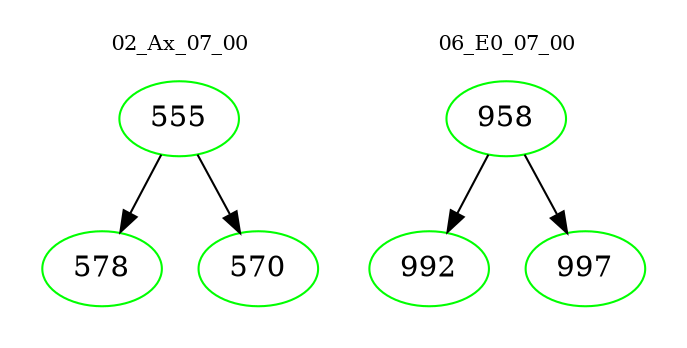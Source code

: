 digraph{
subgraph cluster_0 {
color = white
label = "02_Ax_07_00";
fontsize=10;
T0_555 [label="555", color="green"]
T0_555 -> T0_578 [color="black"]
T0_578 [label="578", color="green"]
T0_555 -> T0_570 [color="black"]
T0_570 [label="570", color="green"]
}
subgraph cluster_1 {
color = white
label = "06_E0_07_00";
fontsize=10;
T1_958 [label="958", color="green"]
T1_958 -> T1_992 [color="black"]
T1_992 [label="992", color="green"]
T1_958 -> T1_997 [color="black"]
T1_997 [label="997", color="green"]
}
}
